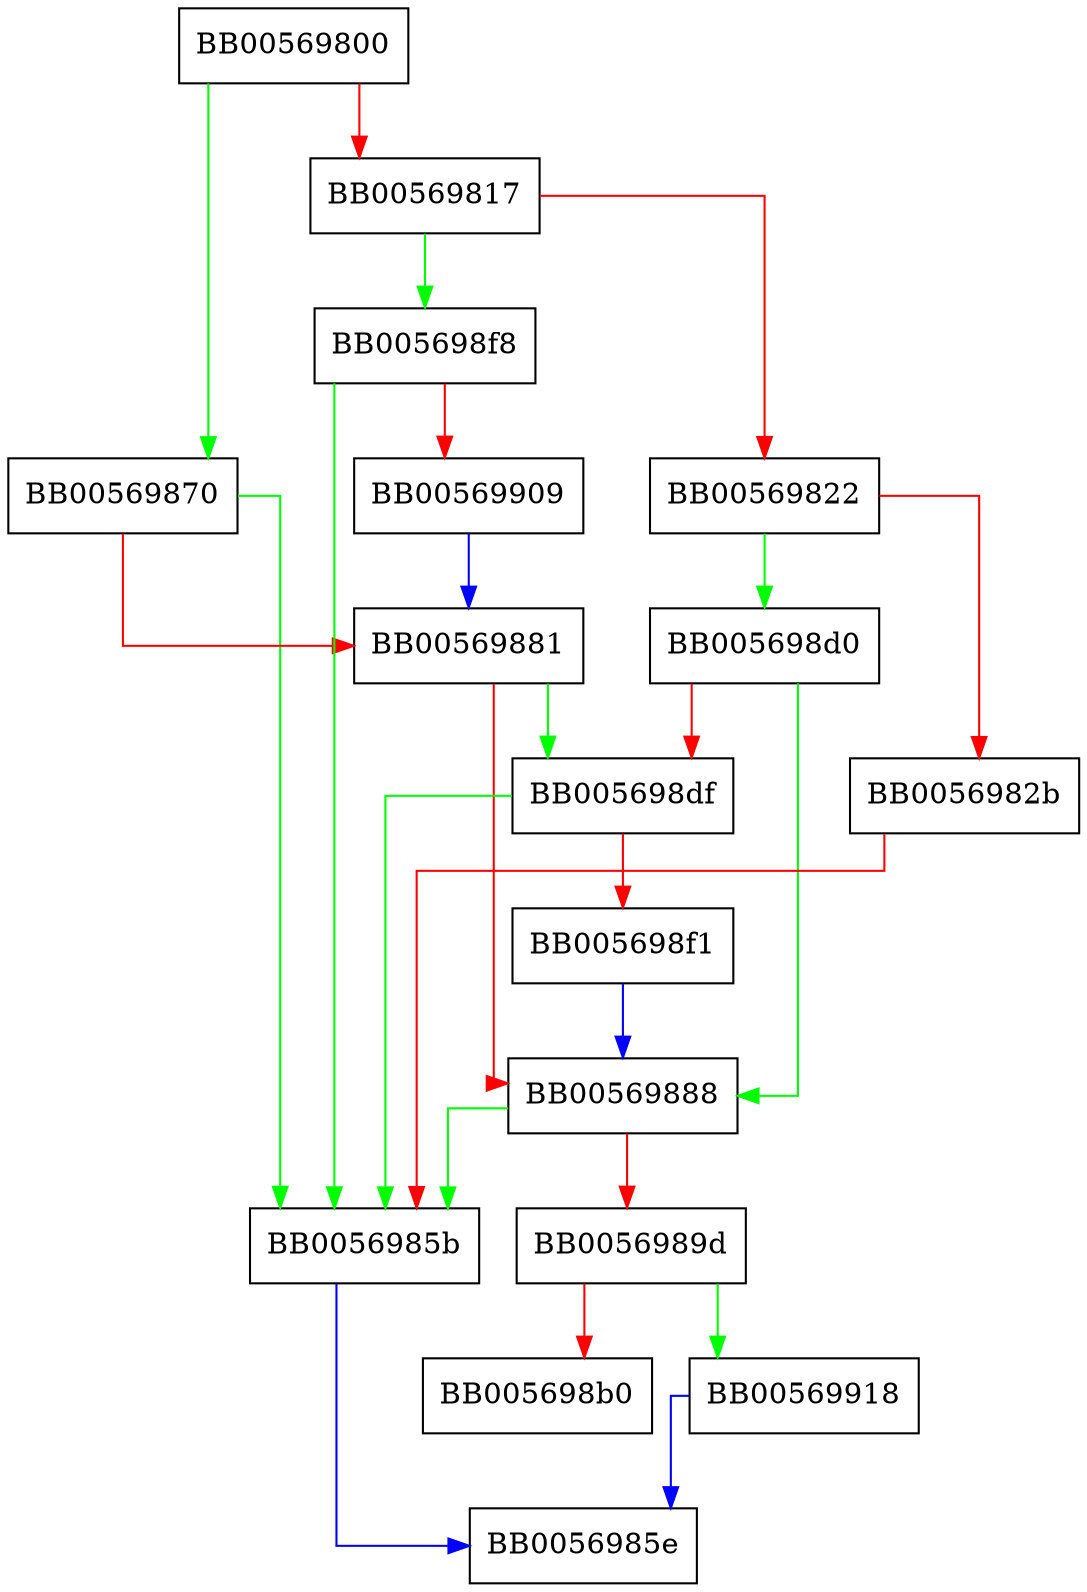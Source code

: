 digraph CMS_add0_crl {
  node [shape="box"];
  graph [splines=ortho];
  BB00569800 -> BB00569870 [color="green"];
  BB00569800 -> BB00569817 [color="red"];
  BB00569817 -> BB005698f8 [color="green"];
  BB00569817 -> BB00569822 [color="red"];
  BB00569822 -> BB005698d0 [color="green"];
  BB00569822 -> BB0056982b [color="red"];
  BB0056982b -> BB0056985b [color="red"];
  BB0056985b -> BB0056985e [color="blue"];
  BB00569870 -> BB0056985b [color="green"];
  BB00569870 -> BB00569881 [color="red"];
  BB00569881 -> BB005698df [color="green"];
  BB00569881 -> BB00569888 [color="red"];
  BB00569888 -> BB0056985b [color="green"];
  BB00569888 -> BB0056989d [color="red"];
  BB0056989d -> BB00569918 [color="green"];
  BB0056989d -> BB005698b0 [color="red"];
  BB005698d0 -> BB00569888 [color="green"];
  BB005698d0 -> BB005698df [color="red"];
  BB005698df -> BB0056985b [color="green"];
  BB005698df -> BB005698f1 [color="red"];
  BB005698f1 -> BB00569888 [color="blue"];
  BB005698f8 -> BB0056985b [color="green"];
  BB005698f8 -> BB00569909 [color="red"];
  BB00569909 -> BB00569881 [color="blue"];
  BB00569918 -> BB0056985e [color="blue"];
}
